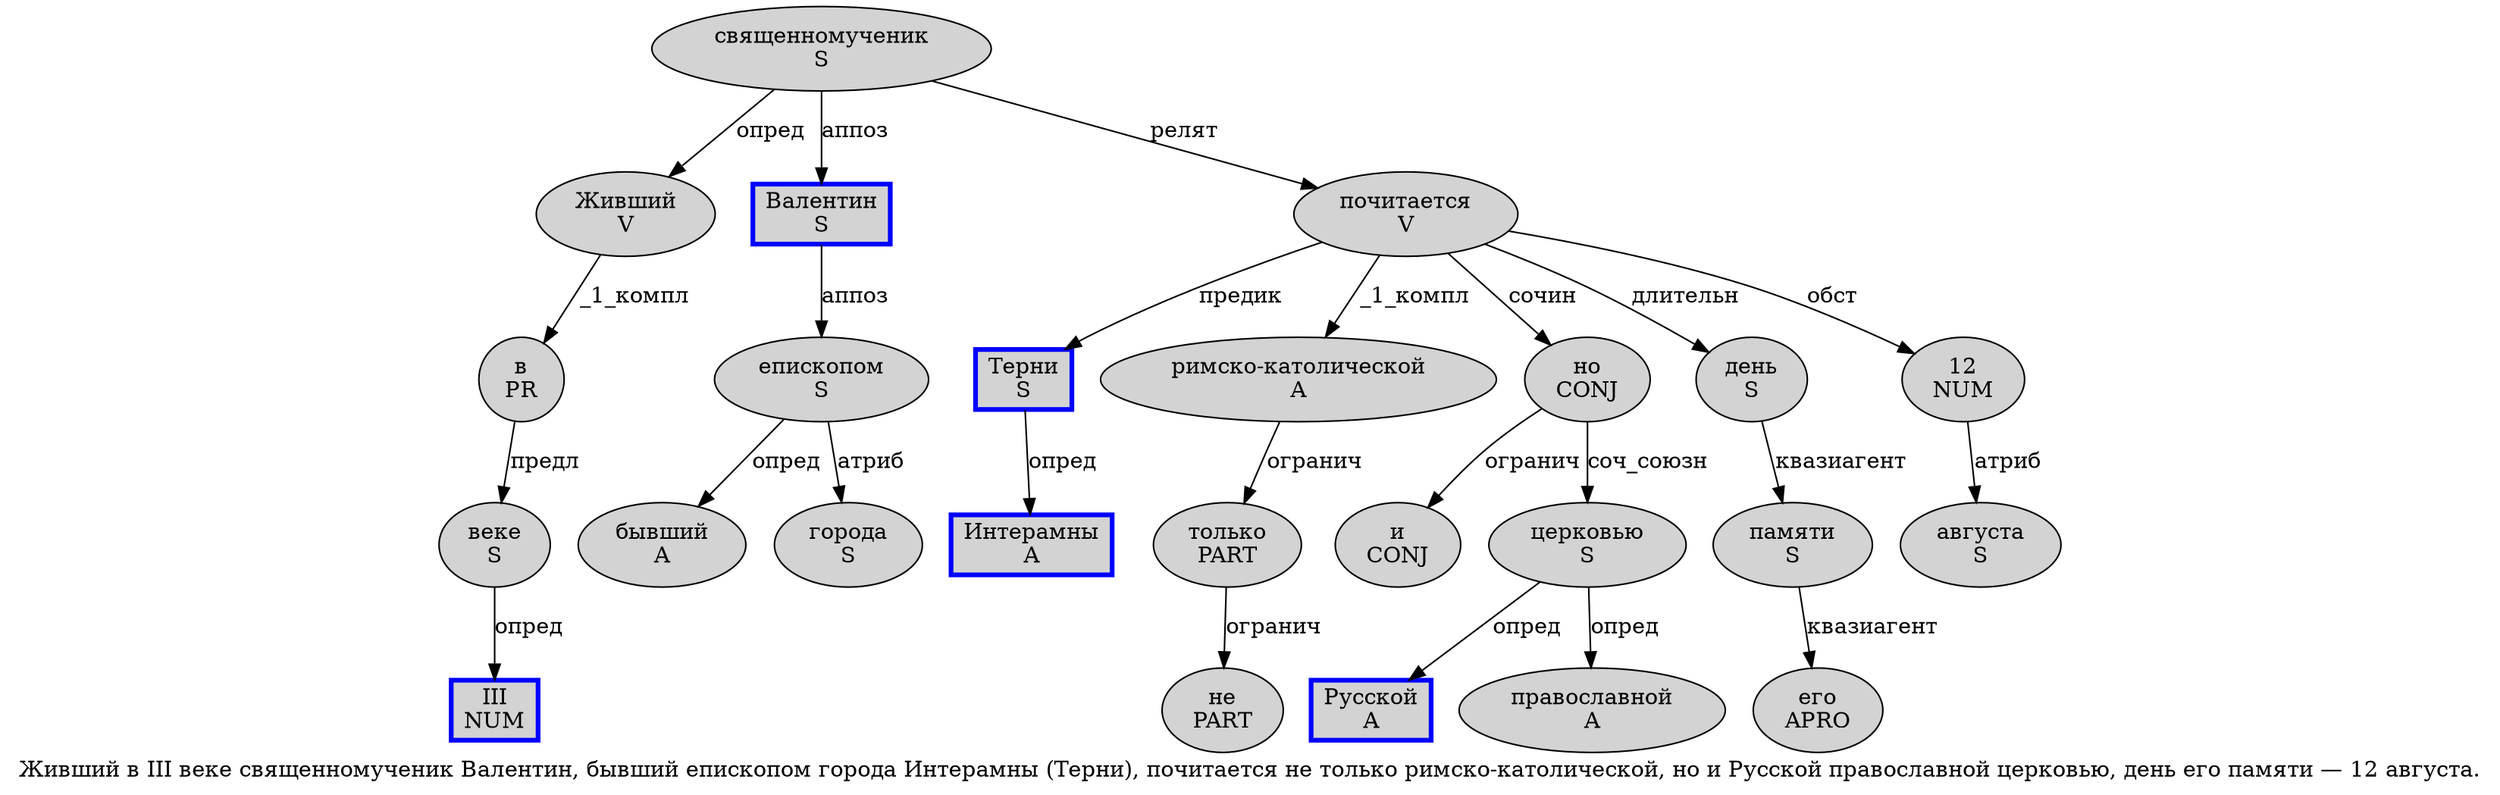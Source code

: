 digraph SENTENCE_177 {
	graph [label="Живший в III веке священномученик Валентин, бывший епископом города Интерамны (Терни), почитается не только римско-католической, но и Русской православной церковью, день его памяти — 12 августа."]
	node [style=filled]
		0 [label="Живший
V" color="" fillcolor=lightgray penwidth=1 shape=ellipse]
		1 [label="в
PR" color="" fillcolor=lightgray penwidth=1 shape=ellipse]
		2 [label="III
NUM" color=blue fillcolor=lightgray penwidth=3 shape=box]
		3 [label="веке
S" color="" fillcolor=lightgray penwidth=1 shape=ellipse]
		4 [label="священномученик
S" color="" fillcolor=lightgray penwidth=1 shape=ellipse]
		5 [label="Валентин
S" color=blue fillcolor=lightgray penwidth=3 shape=box]
		7 [label="бывший
A" color="" fillcolor=lightgray penwidth=1 shape=ellipse]
		8 [label="епископом
S" color="" fillcolor=lightgray penwidth=1 shape=ellipse]
		9 [label="города
S" color="" fillcolor=lightgray penwidth=1 shape=ellipse]
		10 [label="Интерамны
A" color=blue fillcolor=lightgray penwidth=3 shape=box]
		12 [label="Терни
S" color=blue fillcolor=lightgray penwidth=3 shape=box]
		15 [label="почитается
V" color="" fillcolor=lightgray penwidth=1 shape=ellipse]
		16 [label="не
PART" color="" fillcolor=lightgray penwidth=1 shape=ellipse]
		17 [label="только
PART" color="" fillcolor=lightgray penwidth=1 shape=ellipse]
		18 [label="римско-католической
A" color="" fillcolor=lightgray penwidth=1 shape=ellipse]
		20 [label="но
CONJ" color="" fillcolor=lightgray penwidth=1 shape=ellipse]
		21 [label="и
CONJ" color="" fillcolor=lightgray penwidth=1 shape=ellipse]
		22 [label="Русской
A" color=blue fillcolor=lightgray penwidth=3 shape=box]
		23 [label="православной
A" color="" fillcolor=lightgray penwidth=1 shape=ellipse]
		24 [label="церковью
S" color="" fillcolor=lightgray penwidth=1 shape=ellipse]
		26 [label="день
S" color="" fillcolor=lightgray penwidth=1 shape=ellipse]
		27 [label="его
APRO" color="" fillcolor=lightgray penwidth=1 shape=ellipse]
		28 [label="памяти
S" color="" fillcolor=lightgray penwidth=1 shape=ellipse]
		30 [label="12
NUM" color="" fillcolor=lightgray penwidth=1 shape=ellipse]
		31 [label="августа
S" color="" fillcolor=lightgray penwidth=1 shape=ellipse]
			8 -> 7 [label="опред"]
			8 -> 9 [label="атриб"]
			28 -> 27 [label="квазиагент"]
			26 -> 28 [label="квазиагент"]
			0 -> 1 [label="_1_компл"]
			17 -> 16 [label="огранич"]
			24 -> 22 [label="опред"]
			24 -> 23 [label="опред"]
			3 -> 2 [label="опред"]
			12 -> 10 [label="опред"]
			4 -> 0 [label="опред"]
			4 -> 5 [label="аппоз"]
			4 -> 15 [label="релят"]
			30 -> 31 [label="атриб"]
			20 -> 21 [label="огранич"]
			20 -> 24 [label="соч_союзн"]
			18 -> 17 [label="огранич"]
			15 -> 12 [label="предик"]
			15 -> 18 [label="_1_компл"]
			15 -> 20 [label="сочин"]
			15 -> 26 [label="длительн"]
			15 -> 30 [label="обст"]
			1 -> 3 [label="предл"]
			5 -> 8 [label="аппоз"]
}